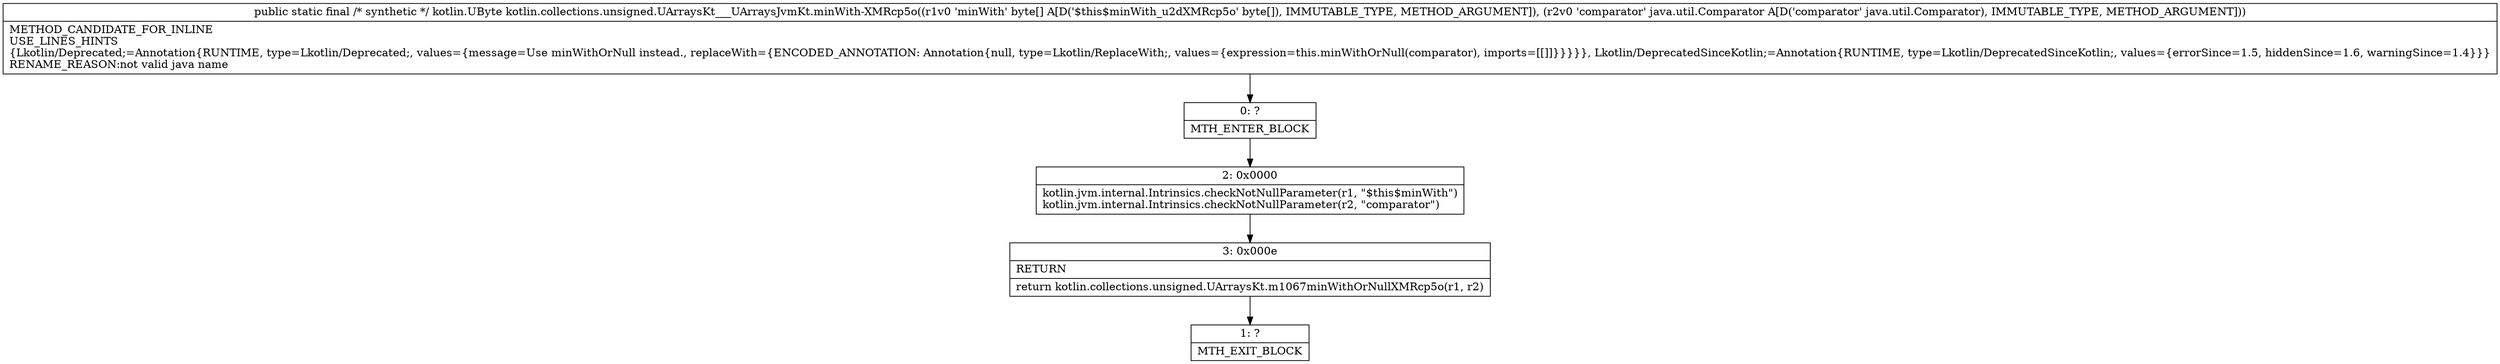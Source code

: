 digraph "CFG forkotlin.collections.unsigned.UArraysKt___UArraysJvmKt.minWith\-XMRcp5o([BLjava\/util\/Comparator;)Lkotlin\/UByte;" {
Node_0 [shape=record,label="{0\:\ ?|MTH_ENTER_BLOCK\l}"];
Node_2 [shape=record,label="{2\:\ 0x0000|kotlin.jvm.internal.Intrinsics.checkNotNullParameter(r1, \"$this$minWith\")\lkotlin.jvm.internal.Intrinsics.checkNotNullParameter(r2, \"comparator\")\l}"];
Node_3 [shape=record,label="{3\:\ 0x000e|RETURN\l|return kotlin.collections.unsigned.UArraysKt.m1067minWithOrNullXMRcp5o(r1, r2)\l}"];
Node_1 [shape=record,label="{1\:\ ?|MTH_EXIT_BLOCK\l}"];
MethodNode[shape=record,label="{public static final \/* synthetic *\/ kotlin.UByte kotlin.collections.unsigned.UArraysKt___UArraysJvmKt.minWith\-XMRcp5o((r1v0 'minWith' byte[] A[D('$this$minWith_u2dXMRcp5o' byte[]), IMMUTABLE_TYPE, METHOD_ARGUMENT]), (r2v0 'comparator' java.util.Comparator A[D('comparator' java.util.Comparator), IMMUTABLE_TYPE, METHOD_ARGUMENT]))  | METHOD_CANDIDATE_FOR_INLINE\lUSE_LINES_HINTS\l\{Lkotlin\/Deprecated;=Annotation\{RUNTIME, type=Lkotlin\/Deprecated;, values=\{message=Use minWithOrNull instead., replaceWith=\{ENCODED_ANNOTATION: Annotation\{null, type=Lkotlin\/ReplaceWith;, values=\{expression=this.minWithOrNull(comparator), imports=[[]]\}\}\}\}\}, Lkotlin\/DeprecatedSinceKotlin;=Annotation\{RUNTIME, type=Lkotlin\/DeprecatedSinceKotlin;, values=\{errorSince=1.5, hiddenSince=1.6, warningSince=1.4\}\}\}\lRENAME_REASON:not valid java name\l}"];
MethodNode -> Node_0;Node_0 -> Node_2;
Node_2 -> Node_3;
Node_3 -> Node_1;
}

